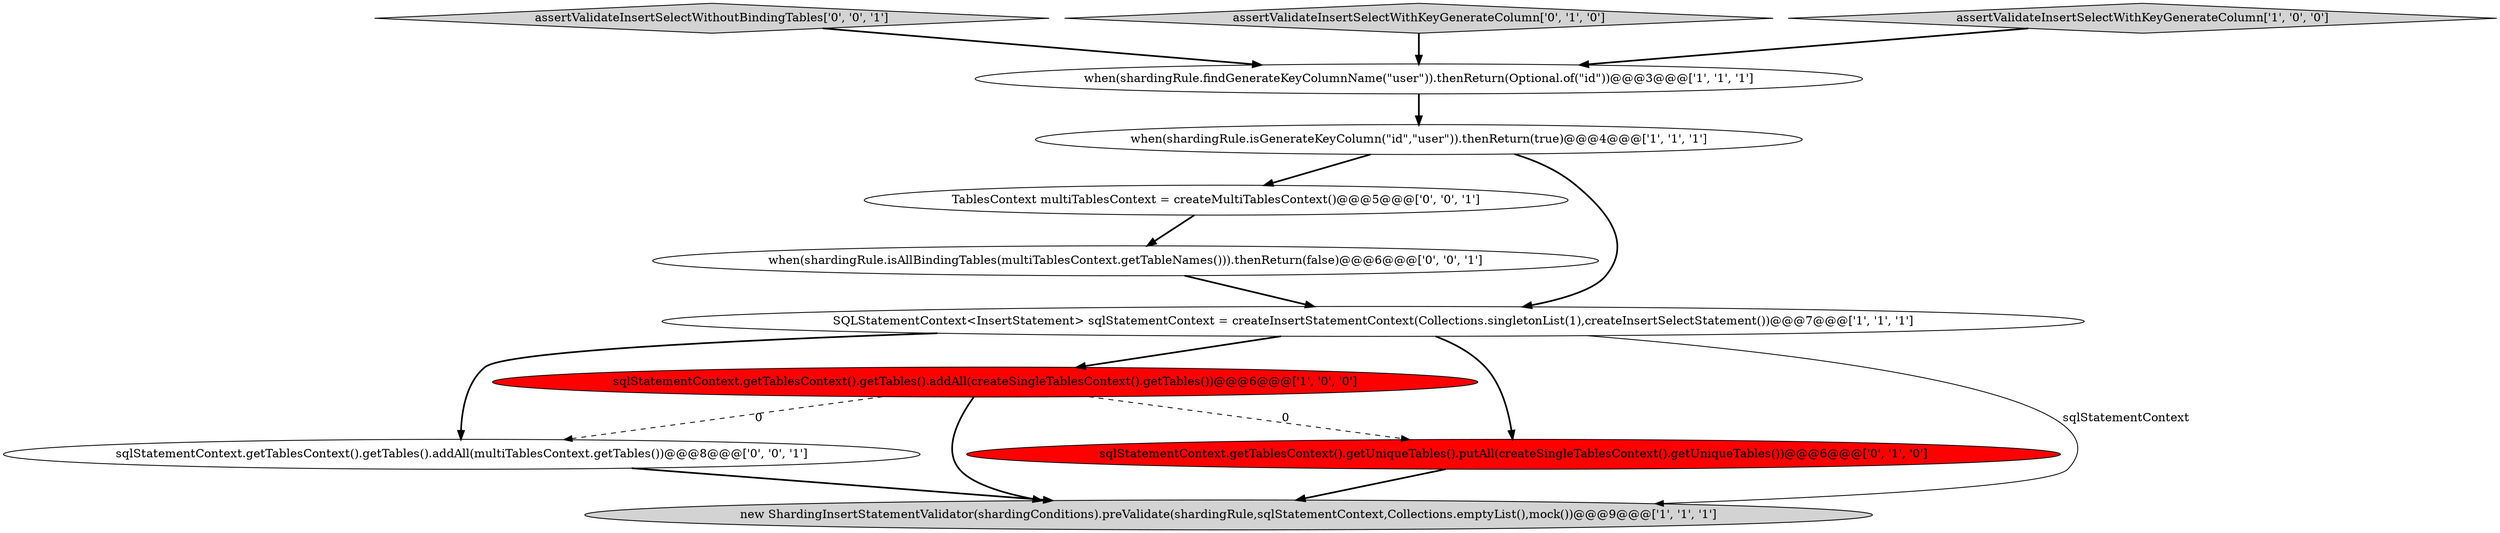 digraph {
5 [style = filled, label = "when(shardingRule.findGenerateKeyColumnName(\"user\")).thenReturn(Optional.of(\"id\"))@@@3@@@['1', '1', '1']", fillcolor = white, shape = ellipse image = "AAA0AAABBB1BBB"];
10 [style = filled, label = "TablesContext multiTablesContext = createMultiTablesContext()@@@5@@@['0', '0', '1']", fillcolor = white, shape = ellipse image = "AAA0AAABBB3BBB"];
0 [style = filled, label = "sqlStatementContext.getTablesContext().getTables().addAll(createSingleTablesContext().getTables())@@@6@@@['1', '0', '0']", fillcolor = red, shape = ellipse image = "AAA1AAABBB1BBB"];
9 [style = filled, label = "assertValidateInsertSelectWithoutBindingTables['0', '0', '1']", fillcolor = lightgray, shape = diamond image = "AAA0AAABBB3BBB"];
8 [style = filled, label = "sqlStatementContext.getTablesContext().getTables().addAll(multiTablesContext.getTables())@@@8@@@['0', '0', '1']", fillcolor = white, shape = ellipse image = "AAA0AAABBB3BBB"];
4 [style = filled, label = "new ShardingInsertStatementValidator(shardingConditions).preValidate(shardingRule,sqlStatementContext,Collections.emptyList(),mock())@@@9@@@['1', '1', '1']", fillcolor = lightgray, shape = ellipse image = "AAA0AAABBB1BBB"];
11 [style = filled, label = "when(shardingRule.isAllBindingTables(multiTablesContext.getTableNames())).thenReturn(false)@@@6@@@['0', '0', '1']", fillcolor = white, shape = ellipse image = "AAA0AAABBB3BBB"];
7 [style = filled, label = "assertValidateInsertSelectWithKeyGenerateColumn['0', '1', '0']", fillcolor = lightgray, shape = diamond image = "AAA0AAABBB2BBB"];
3 [style = filled, label = "when(shardingRule.isGenerateKeyColumn(\"id\",\"user\")).thenReturn(true)@@@4@@@['1', '1', '1']", fillcolor = white, shape = ellipse image = "AAA0AAABBB1BBB"];
1 [style = filled, label = "SQLStatementContext<InsertStatement> sqlStatementContext = createInsertStatementContext(Collections.singletonList(1),createInsertSelectStatement())@@@7@@@['1', '1', '1']", fillcolor = white, shape = ellipse image = "AAA0AAABBB1BBB"];
6 [style = filled, label = "sqlStatementContext.getTablesContext().getUniqueTables().putAll(createSingleTablesContext().getUniqueTables())@@@6@@@['0', '1', '0']", fillcolor = red, shape = ellipse image = "AAA1AAABBB2BBB"];
2 [style = filled, label = "assertValidateInsertSelectWithKeyGenerateColumn['1', '0', '0']", fillcolor = lightgray, shape = diamond image = "AAA0AAABBB1BBB"];
9->5 [style = bold, label=""];
5->3 [style = bold, label=""];
3->10 [style = bold, label=""];
6->4 [style = bold, label=""];
0->8 [style = dashed, label="0"];
7->5 [style = bold, label=""];
1->6 [style = bold, label=""];
0->6 [style = dashed, label="0"];
1->0 [style = bold, label=""];
1->8 [style = bold, label=""];
8->4 [style = bold, label=""];
3->1 [style = bold, label=""];
0->4 [style = bold, label=""];
11->1 [style = bold, label=""];
1->4 [style = solid, label="sqlStatementContext"];
2->5 [style = bold, label=""];
10->11 [style = bold, label=""];
}
